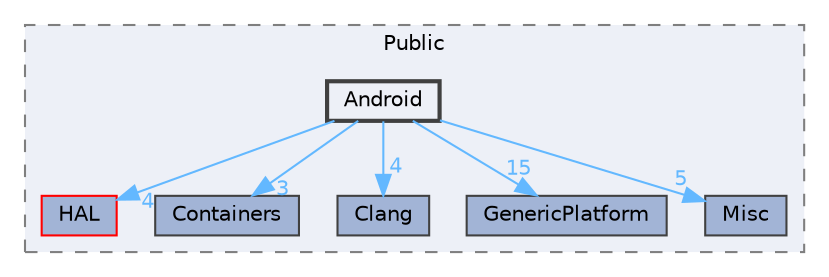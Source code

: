 digraph "Android"
{
 // INTERACTIVE_SVG=YES
 // LATEX_PDF_SIZE
  bgcolor="transparent";
  edge [fontname=Helvetica,fontsize=10,labelfontname=Helvetica,labelfontsize=10];
  node [fontname=Helvetica,fontsize=10,shape=box,height=0.2,width=0.4];
  compound=true
  subgraph clusterdir_ba49309ee78fabe0452662bc1a7ef37d {
    graph [ bgcolor="#edf0f7", pencolor="grey50", label="Public", fontname=Helvetica,fontsize=10 style="filled,dashed", URL="dir_ba49309ee78fabe0452662bc1a7ef37d.html",tooltip=""]
  dir_06b681a867cd45e91f64ca04156625cf [label="HAL", fillcolor="#a2b4d6", color="red", style="filled", URL="dir_06b681a867cd45e91f64ca04156625cf.html",tooltip=""];
  dir_d6d4edf6ba84739b62e6fae684879a69 [label="Containers", fillcolor="#a2b4d6", color="grey25", style="filled", URL="dir_d6d4edf6ba84739b62e6fae684879a69.html",tooltip=""];
  dir_078daea5ffa65da1641e1882ed4f00b6 [label="Clang", fillcolor="#a2b4d6", color="grey25", style="filled", URL="dir_078daea5ffa65da1641e1882ed4f00b6.html",tooltip=""];
  dir_1c568e3b9220952114991a6a4d431654 [label="GenericPlatform", fillcolor="#a2b4d6", color="grey25", style="filled", URL="dir_1c568e3b9220952114991a6a4d431654.html",tooltip=""];
  dir_8d7b93d547498163f6da7ff79a1b5a4d [label="Misc", fillcolor="#a2b4d6", color="grey25", style="filled", URL="dir_8d7b93d547498163f6da7ff79a1b5a4d.html",tooltip=""];
  dir_93b749fc84ff9a94f992ce9e13a1f40f [label="Android", fillcolor="#edf0f7", color="grey25", style="filled,bold", URL="dir_93b749fc84ff9a94f992ce9e13a1f40f.html",tooltip=""];
  }
  dir_93b749fc84ff9a94f992ce9e13a1f40f->dir_06b681a867cd45e91f64ca04156625cf [headlabel="4", labeldistance=1.5 headhref="dir_000028_000461.html" href="dir_000028_000461.html" color="steelblue1" fontcolor="steelblue1"];
  dir_93b749fc84ff9a94f992ce9e13a1f40f->dir_078daea5ffa65da1641e1882ed4f00b6 [headlabel="4", labeldistance=1.5 headhref="dir_000028_000174.html" href="dir_000028_000174.html" color="steelblue1" fontcolor="steelblue1"];
  dir_93b749fc84ff9a94f992ce9e13a1f40f->dir_1c568e3b9220952114991a6a4d431654 [headlabel="15", labeldistance=1.5 headhref="dir_000028_000432.html" href="dir_000028_000432.html" color="steelblue1" fontcolor="steelblue1"];
  dir_93b749fc84ff9a94f992ce9e13a1f40f->dir_8d7b93d547498163f6da7ff79a1b5a4d [headlabel="5", labeldistance=1.5 headhref="dir_000028_000649.html" href="dir_000028_000649.html" color="steelblue1" fontcolor="steelblue1"];
  dir_93b749fc84ff9a94f992ce9e13a1f40f->dir_d6d4edf6ba84739b62e6fae684879a69 [headlabel="3", labeldistance=1.5 headhref="dir_000028_000253.html" href="dir_000028_000253.html" color="steelblue1" fontcolor="steelblue1"];
}
